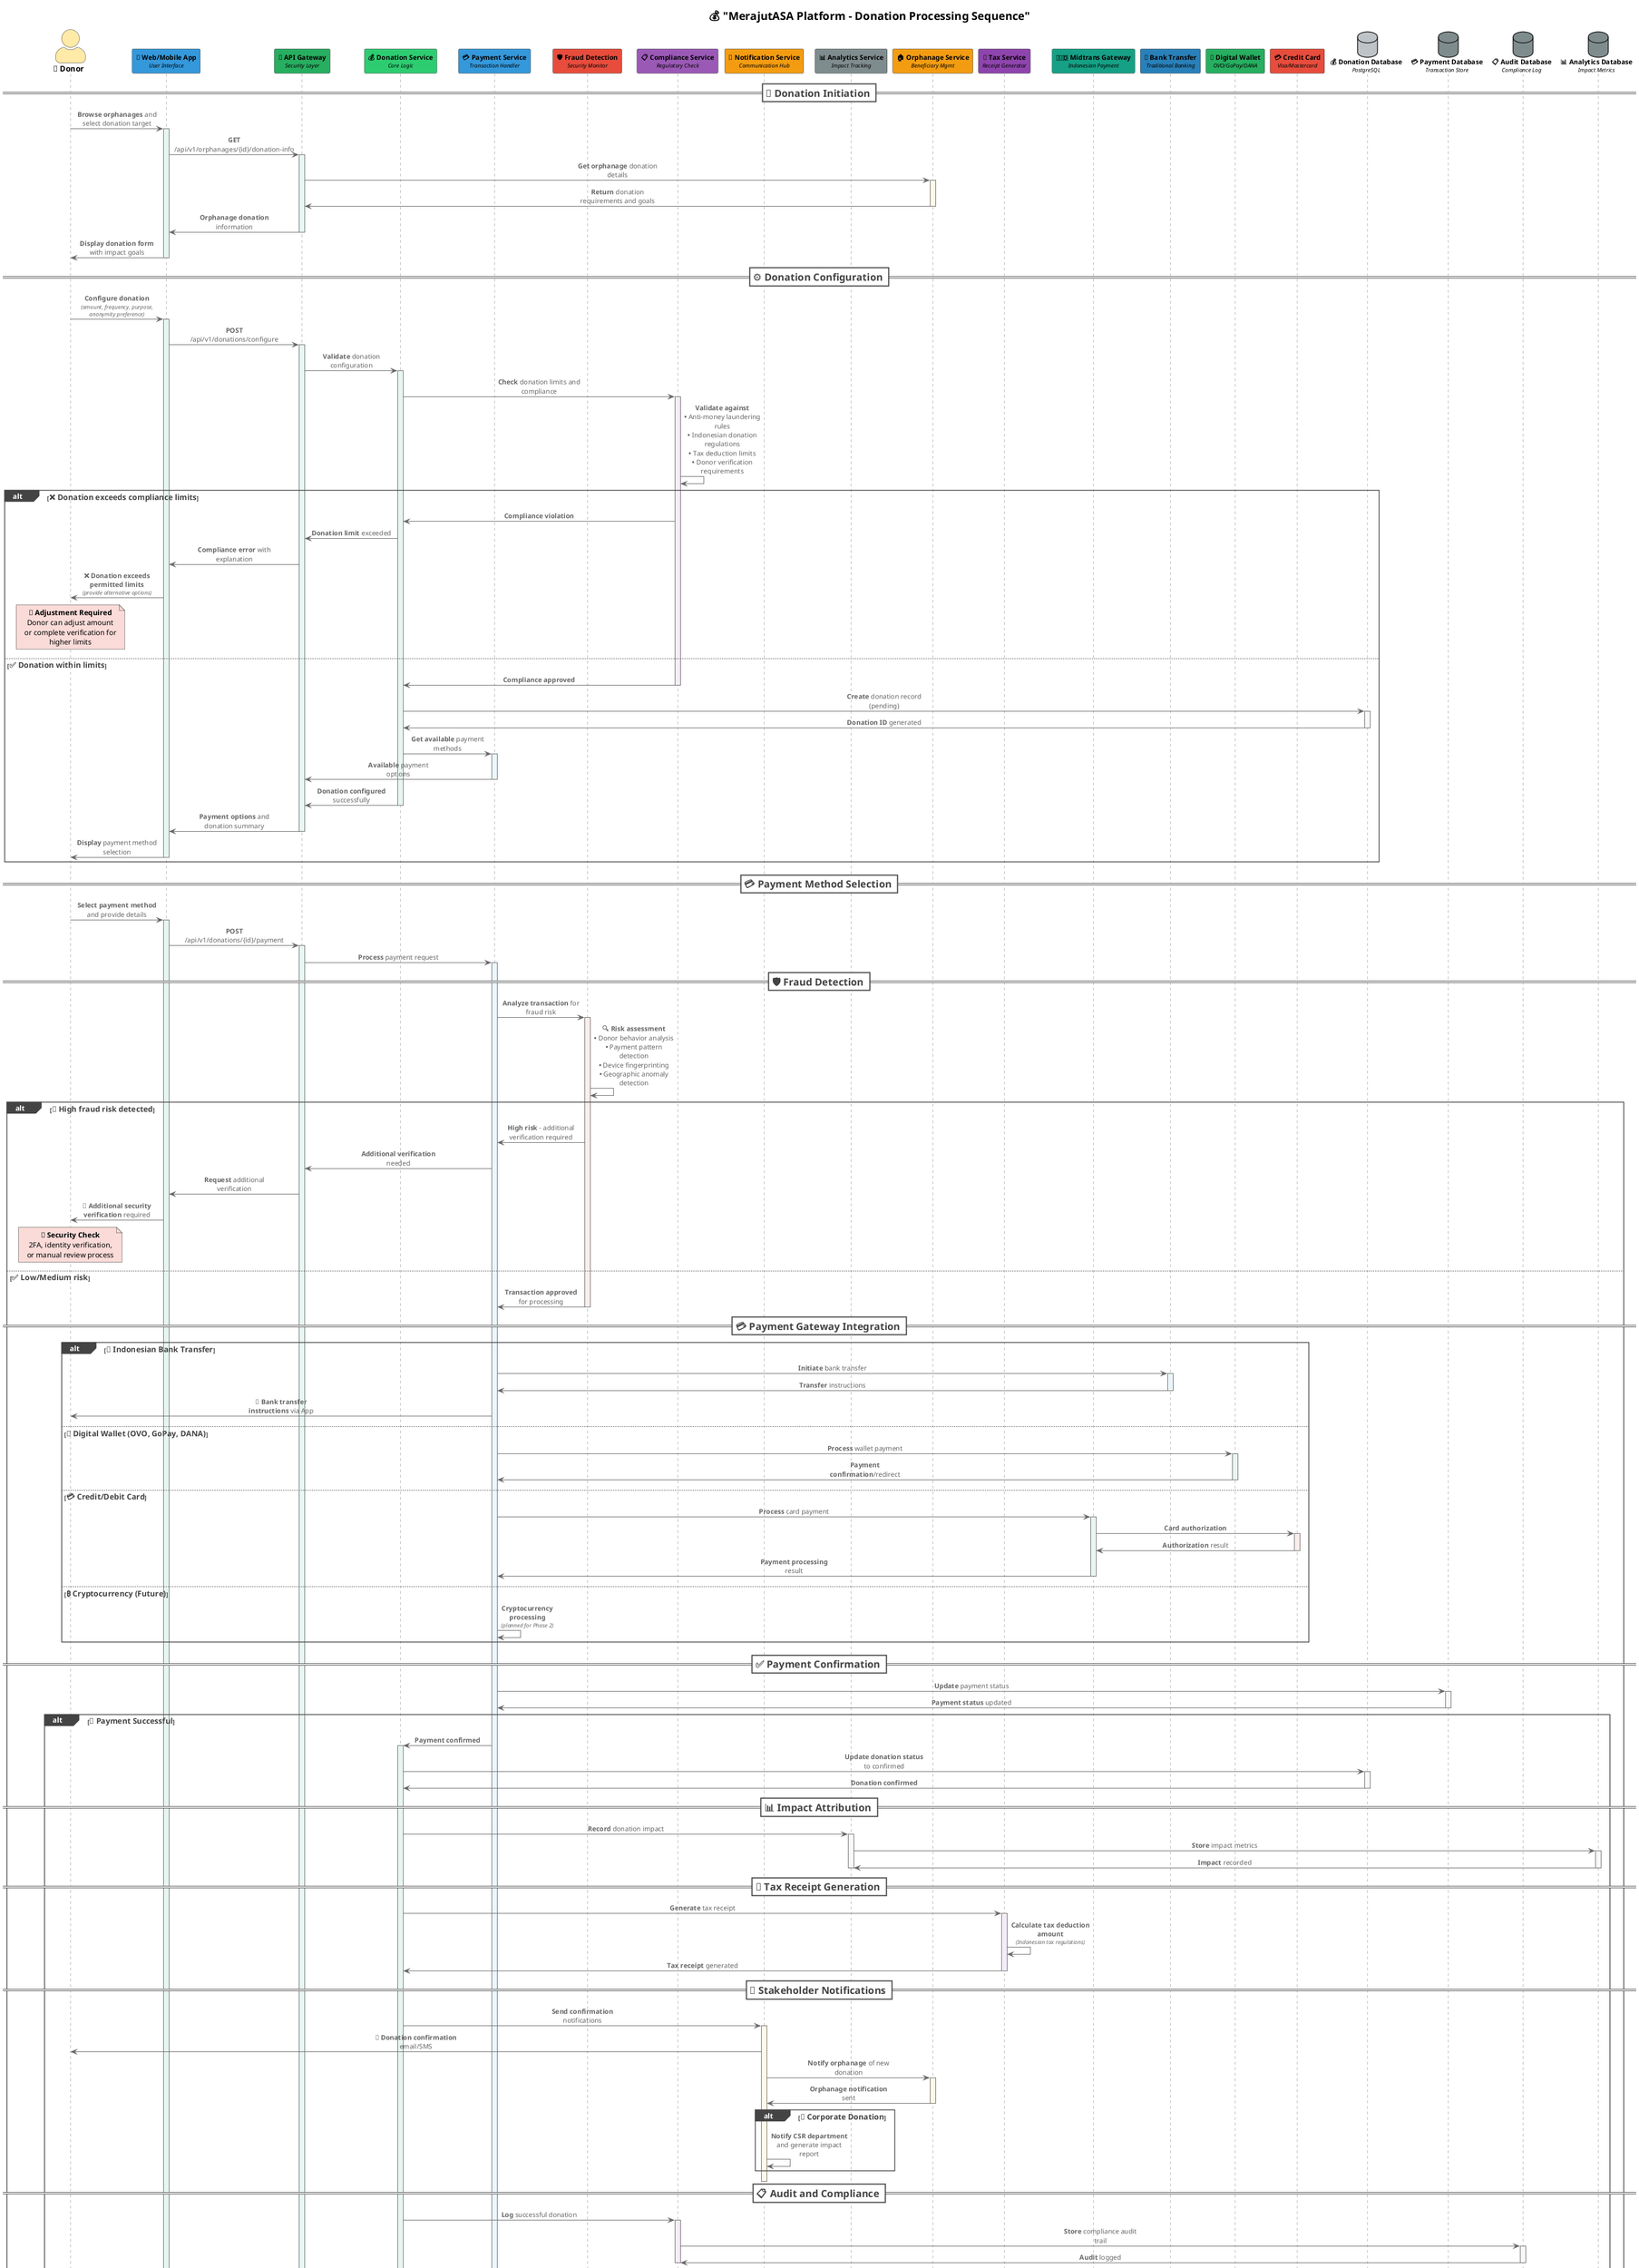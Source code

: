 @startuml donation-processing
!include <C4/C4_Sequence>

!define TITLE "MerajutASA Platform - Donation Processing Sequence"
!define DESCRIPTION "Secure donation flow with multi-payment gateway integration, compliance tracking, and impact attribution for child welfare support"

' Enhanced color palette with psychological design principles
!define PRIMARY_BLUE #2980B9
!define SUCCESS_GREEN #27AE60
!define WARNING_ORANGE #F39C12
!define DANGER_RED #E74C3C
!define INFO_PURPLE #8E44AD
!define NEUTRAL_GRAY #7F8C8D
!define LIGHT_GRAY #BDC3C7
!define DONATION_GREEN #2ECC71
!define PAYMENT_BLUE #3498DB
!define SECURITY_RED #E74C3C
!define COMPLIANCE_PURPLE #9B59B6
!define NOTIFICATION_ORANGE #F39C12

title <size:20><b>💰 TITLE</b></size>
caption <size:12><i>DESCRIPTION</i></size>

' Define participants with enhanced visual hierarchy and icons
actor "<size:14><b>💝 Donor</b></size>" as Donor #FFEAA7
participant "<size:12><b>📱 Web/Mobile App</b></size>\n<size:10><i>User Interface</i></size>" as App PAYMENT_BLUE
participant "<size:12><b>🔐 API Gateway</b></size>\n<size:10><i>Security Layer</i></size>" as Gateway SUCCESS_GREEN
participant "<size:12><b>💰 Donation Service</b></size>\n<size:10><i>Core Logic</i></size>" as DonationService DONATION_GREEN
participant "<size:12><b>💳 Payment Service</b></size>\n<size:10><i>Transaction Handler</i></size>" as PaymentService PAYMENT_BLUE
participant "<size:12><b>🛡️ Fraud Detection</b></size>\n<size:10><i>Security Monitor</i></size>" as FraudService SECURITY_RED
participant "<size:12><b>📋 Compliance Service</b></size>\n<size:10><i>Regulatory Check</i></size>" as ComplianceService COMPLIANCE_PURPLE
participant "<size:12><b>📢 Notification Service</b></size>\n<size:10><i>Communication Hub</i></size>" as NotificationService NOTIFICATION_ORANGE
participant "<size:12><b>📊 Analytics Service</b></size>\n<size:10><i>Impact Tracking</i></size>" as AnalyticsService NEUTRAL_GRAY
participant "<size:12><b>🏠 Orphanage Service</b></size>\n<size:10><i>Beneficiary Mgmt</i></size>" as OrphanageService WARNING_ORANGE
participant "<size:12><b>🧾 Tax Service</b></size>\n<size:10><i>Receipt Generator</i></size>" as TaxService INFO_PURPLE

' External payment providers with distinctive styling
participant "<size:12><b>🇮🇩 Midtrans Gateway</b></size>\n<size:10><i>Indonesian Payment</i></size>" as Midtrans #16A085
participant "<size:12><b>🏦 Bank Transfer</b></size>\n<size:10><i>Traditional Banking</i></size>" as BankTransfer PRIMARY_BLUE
participant "<size:12><b>📱 Digital Wallet</b></size>\n<size:10><i>OVO/GoPay/DANA</i></size>" as DigitalWallet SUCCESS_GREEN
participant "<size:12><b>💳 Credit Card</b></size>\n<size:10><i>Visa/Mastercard</i></size>" as CreditCard DANGER_RED

' Databases with enhanced visual distinction
database "<size:12><b>💰 Donation Database</b></size>\n<size:10><i>PostgreSQL</i></size>" as DonationDB LIGHT_GRAY
database "<size:12><b>💳 Payment Database</b></size>\n<size:10><i>Transaction Store</i></size>" as PaymentDB NEUTRAL_GRAY
database "<size:12><b>📋 Audit Database</b></size>\n<size:10><i>Compliance Log</i></size>" as AuditDB NEUTRAL_GRAY
database "<size:12><b>📊 Analytics Database</b></size>\n<size:10><i>Impact Metrics</i></size>" as AnalyticsDB NEUTRAL_GRAY

== <size:18><b>🎯 Donation Initiation</b></size> ==

Donor -> App: <b>Browse orphanages</b> and select donation target
activate App #E8F6F3

App -> Gateway: <b>GET</b> /api/v1/orphanages/{id}/donation-info
activate Gateway #E8F8F5

Gateway -> OrphanageService: <b>Get orphanage</b> donation details
activate OrphanageService #FEF9E7

OrphanageService -> Gateway: <b>Return</b> donation requirements and goals
deactivate OrphanageService

Gateway -> App: <b>Orphanage donation</b> information
deactivate Gateway

App -> Donor: <b>Display donation form</b> with impact goals
deactivate App

== <size:18><b>⚙️ Donation Configuration</b></size> ==

Donor -> App: <b>Configure donation</b>\n<size:10><i>(amount, frequency, purpose, anonymity preference)</i></size>
activate App #E8F6F3

App -> Gateway: <b>POST</b> /api/v1/donations/configure
activate Gateway #E8F8F5

Gateway -> DonationService: <b>Validate</b> donation configuration
activate DonationService #E8F6F3

DonationService -> ComplianceService: <b>Check</b> donation limits and compliance
activate ComplianceService #F4ECF7

ComplianceService -> ComplianceService: <b>Validate against</b>\n<b>•</b> Anti-money laundering rules\n<b>•</b> Indonesian donation regulations\n<b>•</b> Tax deduction limits\n<b>•</b> Donor verification requirements

alt <size:14><b>❌ Donation exceeds compliance limits</b></size>
    ComplianceService -> DonationService: <b>Compliance violation</b>
    DonationService -> Gateway: <b>Donation limit</b> exceeded
    Gateway -> App: <b>Compliance error</b> with explanation
    App -> Donor: <b>❌ Donation exceeds permitted limits</b>\n<size:10><i>(provide alternative options)</i></size>
    note over Donor #FADBD8: <b>🔄 Adjustment Required</b>\nDonor can adjust amount\nor complete verification for higher limits
else <size:14><b>✅ Donation within limits</b></size>
    ComplianceService -> DonationService: <b>Compliance approved</b>
    deactivate ComplianceService
    
    DonationService -> DonationDB: <b>Create</b> donation record (pending)
    activate DonationDB #F8F9FA
    DonationDB -> DonationService: <b>Donation ID</b> generated
    deactivate DonationDB
    
    DonationService -> PaymentService: <b>Get available</b> payment methods
    activate PaymentService #EBF5FB
    
    PaymentService -> Gateway: <b>Available</b> payment options
    deactivate PaymentService
    DonationService -> Gateway: <b>Donation configured</b> successfully
    deactivate DonationService
    Gateway -> App: <b>Payment options</b> and donation summary
    deactivate Gateway
    App -> Donor: <b>Display</b> payment method selection
    deactivate App
end

== <size:18><b>💳 Payment Method Selection</b></size> ==

Donor -> App: <b>Select payment method</b> and provide details
activate App #E8F6F3

App -> Gateway: <b>POST</b> /api/v1/donations/{id}/payment
activate Gateway #E8F8F5

Gateway -> PaymentService: <b>Process</b> payment request
activate PaymentService #EBF5FB

== <size:18><b>🛡️ Fraud Detection</b></size> ==

PaymentService -> FraudService: <b>Analyze transaction</b> for fraud risk
activate FraudService #FDEDEC

FraudService -> FraudService: <b>🔍 Risk assessment</b>\n<b>•</b> Donor behavior analysis\n<b>•</b> Payment pattern detection\n<b>•</b> Device fingerprinting\n<b>•</b> Geographic anomaly detection

alt <size:14><b>🚨 High fraud risk detected</b></size>
    FraudService -> PaymentService: <b>High risk</b> - additional verification required
    PaymentService -> Gateway: <b>Additional verification</b> needed
    Gateway -> App: <b>Request</b> additional verification
    App -> Donor: <b>🔐 Additional security verification</b> required
    note over Donor #FADBD8: <b>🔐 Security Check</b>\n2FA, identity verification,\nor manual review process
else <size:14><b>✅ Low/Medium risk</b></size>
    FraudService -> PaymentService: <b>Transaction approved</b> for processing
    deactivate FraudService
    
    == <size:18><b>💳 Payment Gateway Integration</b></size> ==
    
    alt <size:14><b>🏦 Indonesian Bank Transfer</b></size>
        PaymentService -> BankTransfer: <b>Initiate</b> bank transfer
        activate BankTransfer #EBF5FB
        BankTransfer -> PaymentService: <b>Transfer</b> instructions
        deactivate BankTransfer
        PaymentService -> Donor: <b>🏦 Bank transfer instructions</b> via App
        
    else <size:14><b>📱 Digital Wallet (OVO, GoPay, DANA)</b></size>
        PaymentService -> DigitalWallet: <b>Process</b> wallet payment
        activate DigitalWallet #E8F6F3
        DigitalWallet -> PaymentService: <b>Payment confirmation</b>/redirect
        deactivate DigitalWallet
        
    else <size:14><b>💳 Credit/Debit Card</b></size>
        PaymentService -> Midtrans: <b>Process</b> card payment
        activate Midtrans #E8F6F3
        Midtrans -> CreditCard: <b>Card authorization</b>
        activate CreditCard #FDEDEC
        CreditCard -> Midtrans: <b>Authorization</b> result
        deactivate CreditCard
        Midtrans -> PaymentService: <b>Payment processing</b> result
        deactivate Midtrans
        
    else <size:14><b>₿ Cryptocurrency (Future)</b></size>
        PaymentService -> PaymentService: <b>Cryptocurrency processing</b>\n<size:10><i>(planned for Phase 2)</i></size>
    end
    
    == <size:18><b>✅ Payment Confirmation</b></size> ==
    
    PaymentService -> PaymentDB: <b>Update</b> payment status
    activate PaymentDB #F8F9FA
    PaymentDB -> PaymentService: <b>Payment status</b> updated
    deactivate PaymentDB
    
    alt <size:14><b>🎉 Payment Successful</b></size>
        PaymentService -> DonationService: <b>Payment confirmed</b>
        activate DonationService #E8F6F3
        
        DonationService -> DonationDB: <b>Update donation status</b> to confirmed
        activate DonationDB #F8F9FA
        DonationDB -> DonationService: <b>Donation confirmed</b>
        deactivate DonationDB
        
        == <size:18><b>📊 Impact Attribution</b></size> ==
        
        DonationService -> AnalyticsService: <b>Record</b> donation impact
        activate AnalyticsService #F8F9FA
        AnalyticsService -> AnalyticsDB: <b>Store</b> impact metrics
        activate AnalyticsDB #F8F9FA
        AnalyticsDB -> AnalyticsService: <b>Impact</b> recorded
        deactivate AnalyticsDB
        deactivate AnalyticsService
        
        == <size:18><b>🧾 Tax Receipt Generation</b></size> ==
        
        DonationService -> TaxService: <b>Generate</b> tax receipt
        activate TaxService #F4ECF7
        TaxService -> TaxService: <b>Calculate tax deduction amount</b>\n<size:10><i>(Indonesian tax regulations)</i></size>
        TaxService -> DonationService: <b>Tax receipt</b> generated
        deactivate TaxService
        
        == <size:18><b>📢 Stakeholder Notifications</b></size> ==
        
        DonationService -> NotificationService: <b>Send confirmation</b> notifications
        activate NotificationService #FEF9E7
        
        NotificationService -> Donor: <b>📧 Donation confirmation</b> email/SMS
        NotificationService -> OrphanageService: <b>Notify orphanage</b> of new donation
        activate OrphanageService #FEF9E7
        OrphanageService -> NotificationService: <b>Orphanage notification</b> sent
        deactivate OrphanageService
        
        alt <size:14><b>🏢 Corporate Donation</b></size>
            NotificationService -> NotificationService: <b>Notify CSR department</b>\nand generate impact report
        end
        
        deactivate NotificationService
        
        == <size:18><b>📋 Audit and Compliance</b></size> ==
        
        DonationService -> ComplianceService: <b>Log</b> successful donation
        activate ComplianceService #F4ECF7
        ComplianceService -> AuditDB: <b>Store</b> compliance audit trail
        activate AuditDB #F8F9FA
        AuditDB -> ComplianceService: <b>Audit</b> logged
        deactivate AuditDB
        deactivate ComplianceService
        
        DonationService -> PaymentService: <b>Donation processing</b> complete
        deactivate DonationService
        PaymentService -> Gateway: <b>Payment successful</b>
        deactivate PaymentService
        Gateway -> App: <b>Donation successful</b> with receipt
        deactivate Gateway
        App -> Donor: <b>🎉 Success confirmation</b> with impact preview
        deactivate App
        
    else <size:14><b>❌ Payment Failed</b></size>
        PaymentService -> DonationService: <b>Payment failed</b>
        activate DonationService #E8F6F3
        DonationService -> DonationDB: <b>Update donation status</b> to failed
        activate DonationDB #F8F9FA
        DonationDB -> DonationService: <b>Status</b> updated
        deactivate DonationDB
        
        DonationService -> NotificationService: <b>Send failure</b> notification
        activate NotificationService #FEF9E7
        NotificationService -> Donor: <b>❌ Payment failure notification</b> with retry options
        deactivate NotificationService
        
        DonationService -> PaymentService: <b>Payment failure</b> handled
        deactivate DonationService
        PaymentService -> Gateway: <b>Payment failed</b>
        deactivate PaymentService
        Gateway -> App: <b>Payment failure</b> with retry options
        deactivate Gateway
        App -> Donor: <b>❌ Payment unsuccessful</b> - retry options provided
        deactivate App
    end
end

== <size:18><b>🔄 Recurring Donation Handling</b></size> ==

note over PaymentService, DonationService #E8F6F3
    <size:14><b>🔄 Recurring Donations:</b></size>
    <b>•</b> Scheduled processing via cron jobs
    <b>•</b> Automatic retry logic for failed payments
    <b>•</b> Donor notification before each charge
    <b>•</b> Easy cancellation and modification options
    <b>•</b> Impact tracking across multiple donations
end note

== <size:18><b>🛡️ Security and Compliance Features</b></size> ==

note over Donor, AuditDB #FEF9E7
    <size:16><b>🛡️ Security Controls:</b></size>
    <b>•</b> PCI DSS compliance for card payments
    <b>•</b> End-to-end encryption for sensitive data
    <b>•</b> Multi-layer fraud detection
    <b>•</b> Secure tokenization of payment methods
    <b>•</b> Comprehensive audit logging
    
    <size:16><b>🇮🇩 Indonesian Compliance:</b></size>
    <b>•</b> Bank Indonesia payment regulations
    <b>•</b> Anti-money laundering (AML) compliance
    <b>•</b> Tax receipt generation per Indonesian law
    <b>•</b> Donor privacy protection (GDPR equivalent)
    <b>•</b> Charitable organization reporting requirements
    
    <size:16><b>👶 Child Protection Integration:</b></size>
    <b>•</b> Transparent fund allocation tracking
    <b>•</b> Impact measurement and reporting
    <b>•</b> Orphanage verification and monitoring
    <b>•</b> Donor communication preferences
    <b>•</b> Emergency fund allocation protocols
    
    <size:16><b>🔒 Payment Security:</b></size>
    <b>•</b> Tokenized card storage (no raw card data)
    <b>•</b> Real-time fraud monitoring
    <b>•</b> Geographic risk assessment
    <b>•</b> Device fingerprinting
    <b>•</b> Behavioral analysis for anomaly detection
end note

@enduml